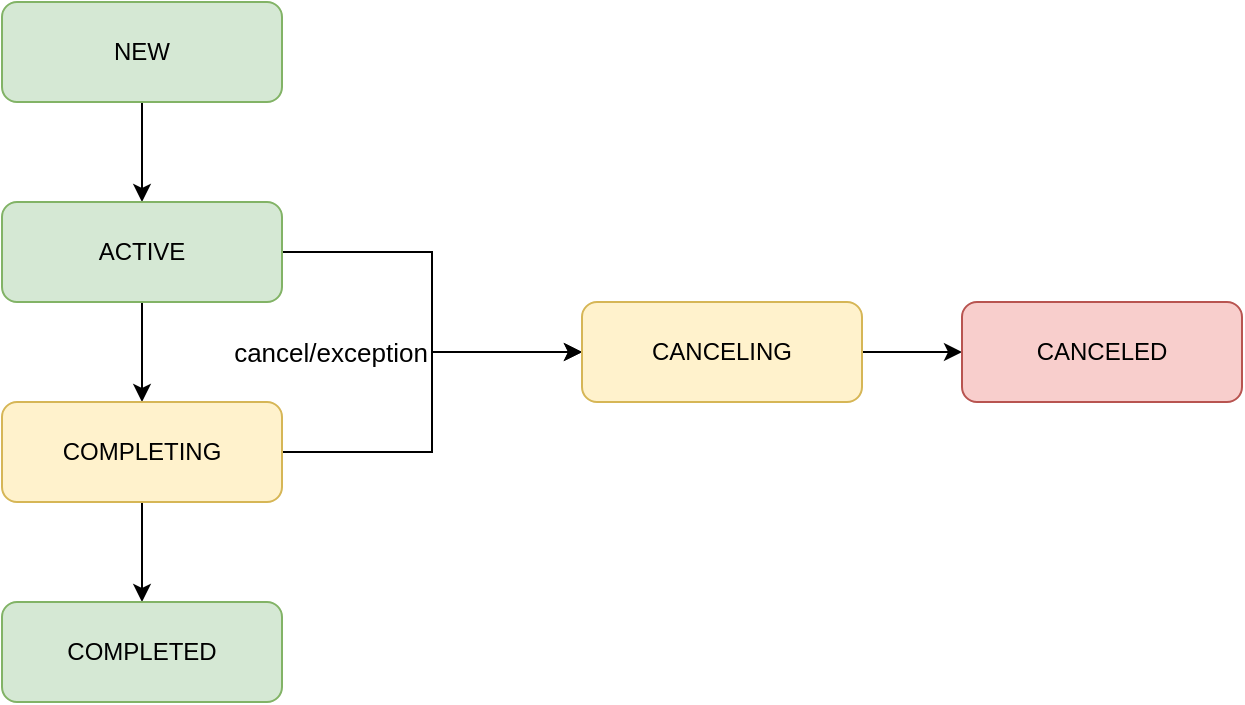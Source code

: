 <mxfile version="22.1.2" type="device">
  <diagram name="Page-1" id="7IYaMhxcsai9a5iwXlWS">
    <mxGraphModel dx="1026" dy="659" grid="1" gridSize="10" guides="1" tooltips="1" connect="1" arrows="1" fold="1" page="1" pageScale="1" pageWidth="850" pageHeight="1100" math="0" shadow="0">
      <root>
        <mxCell id="0" />
        <mxCell id="1" parent="0" />
        <mxCell id="5_UqjiYRm29rWh676Nk0-3" style="edgeStyle=orthogonalEdgeStyle;rounded=0;orthogonalLoop=1;jettySize=auto;html=1;exitX=0.5;exitY=1;exitDx=0;exitDy=0;" edge="1" parent="1" source="5_UqjiYRm29rWh676Nk0-1" target="5_UqjiYRm29rWh676Nk0-2">
          <mxGeometry relative="1" as="geometry" />
        </mxCell>
        <mxCell id="5_UqjiYRm29rWh676Nk0-1" value="NEW" style="rounded=1;whiteSpace=wrap;html=1;fillColor=#d5e8d4;strokeColor=#82b366;" vertex="1" parent="1">
          <mxGeometry x="240" y="260" width="140" height="50" as="geometry" />
        </mxCell>
        <mxCell id="5_UqjiYRm29rWh676Nk0-5" value="" style="edgeStyle=orthogonalEdgeStyle;rounded=0;orthogonalLoop=1;jettySize=auto;html=1;" edge="1" parent="1" source="5_UqjiYRm29rWh676Nk0-2" target="5_UqjiYRm29rWh676Nk0-4">
          <mxGeometry relative="1" as="geometry" />
        </mxCell>
        <mxCell id="5_UqjiYRm29rWh676Nk0-11" value="" style="edgeStyle=orthogonalEdgeStyle;rounded=0;orthogonalLoop=1;jettySize=auto;html=1;" edge="1" parent="1" source="5_UqjiYRm29rWh676Nk0-2" target="5_UqjiYRm29rWh676Nk0-8">
          <mxGeometry relative="1" as="geometry" />
        </mxCell>
        <mxCell id="5_UqjiYRm29rWh676Nk0-2" value="ACTIVE" style="rounded=1;whiteSpace=wrap;html=1;fillColor=#d5e8d4;strokeColor=#82b366;" vertex="1" parent="1">
          <mxGeometry x="240" y="360" width="140" height="50" as="geometry" />
        </mxCell>
        <mxCell id="5_UqjiYRm29rWh676Nk0-7" value="" style="edgeStyle=orthogonalEdgeStyle;rounded=0;orthogonalLoop=1;jettySize=auto;html=1;" edge="1" parent="1" source="5_UqjiYRm29rWh676Nk0-4" target="5_UqjiYRm29rWh676Nk0-6">
          <mxGeometry relative="1" as="geometry" />
        </mxCell>
        <mxCell id="5_UqjiYRm29rWh676Nk0-12" value="" style="edgeStyle=orthogonalEdgeStyle;rounded=0;orthogonalLoop=1;jettySize=auto;html=1;" edge="1" parent="1" source="5_UqjiYRm29rWh676Nk0-4" target="5_UqjiYRm29rWh676Nk0-8">
          <mxGeometry relative="1" as="geometry" />
        </mxCell>
        <mxCell id="5_UqjiYRm29rWh676Nk0-4" value="COMPLETING" style="rounded=1;whiteSpace=wrap;html=1;fillColor=#fff2cc;strokeColor=#d6b656;" vertex="1" parent="1">
          <mxGeometry x="240" y="460" width="140" height="50" as="geometry" />
        </mxCell>
        <mxCell id="5_UqjiYRm29rWh676Nk0-6" value="COMPLETED" style="rounded=1;whiteSpace=wrap;html=1;fillColor=#d5e8d4;strokeColor=#82b366;" vertex="1" parent="1">
          <mxGeometry x="240" y="560" width="140" height="50" as="geometry" />
        </mxCell>
        <mxCell id="5_UqjiYRm29rWh676Nk0-10" value="" style="edgeStyle=orthogonalEdgeStyle;rounded=0;orthogonalLoop=1;jettySize=auto;html=1;" edge="1" parent="1" source="5_UqjiYRm29rWh676Nk0-8" target="5_UqjiYRm29rWh676Nk0-9">
          <mxGeometry relative="1" as="geometry" />
        </mxCell>
        <mxCell id="5_UqjiYRm29rWh676Nk0-8" value="CANCELING" style="rounded=1;whiteSpace=wrap;html=1;fillColor=#fff2cc;strokeColor=#d6b656;" vertex="1" parent="1">
          <mxGeometry x="530" y="410" width="140" height="50" as="geometry" />
        </mxCell>
        <mxCell id="5_UqjiYRm29rWh676Nk0-9" value="CANCELED" style="rounded=1;whiteSpace=wrap;html=1;fillColor=#f8cecc;strokeColor=#b85450;" vertex="1" parent="1">
          <mxGeometry x="720" y="410" width="140" height="50" as="geometry" />
        </mxCell>
        <mxCell id="5_UqjiYRm29rWh676Nk0-13" value="cancel/exception" style="text;html=1;align=center;verticalAlign=middle;resizable=0;points=[];autosize=1;strokeColor=none;fillColor=none;fontSize=13;" vertex="1" parent="1">
          <mxGeometry x="344" y="420" width="120" height="30" as="geometry" />
        </mxCell>
      </root>
    </mxGraphModel>
  </diagram>
</mxfile>
